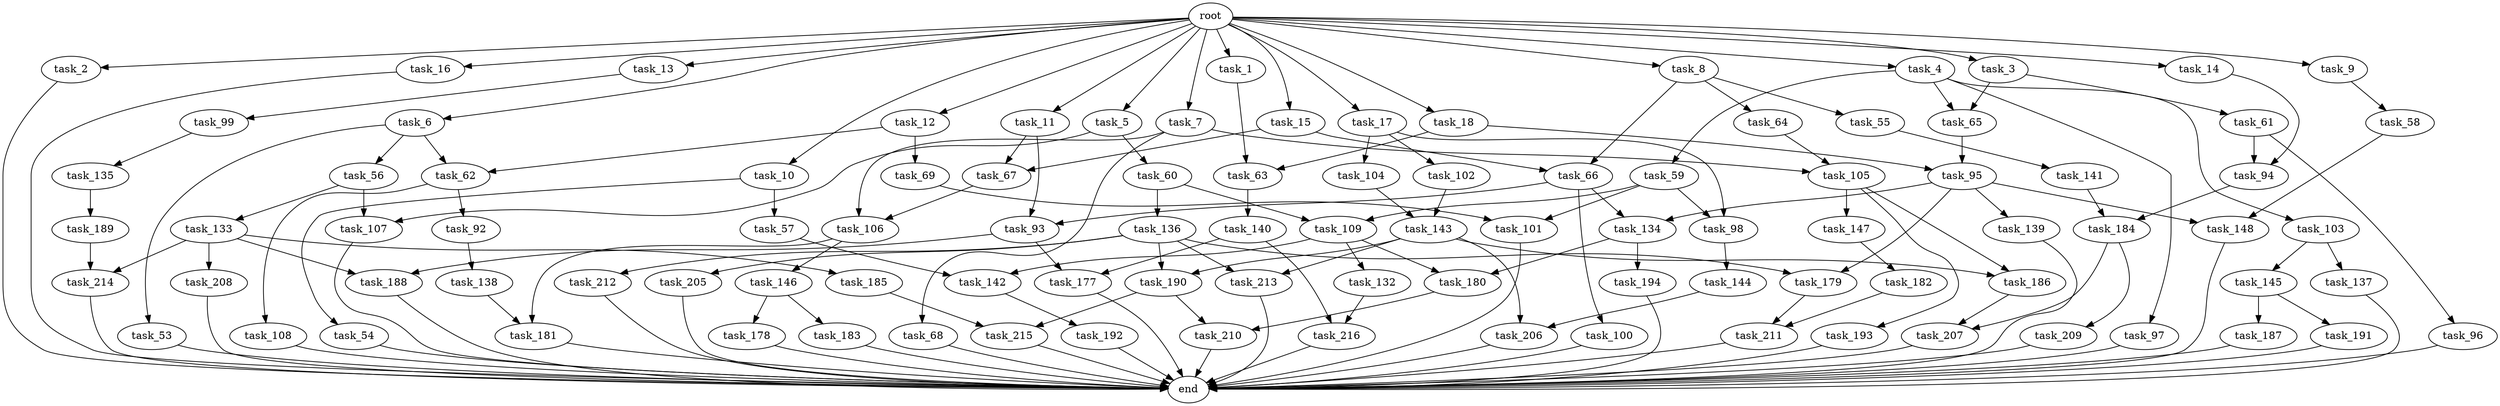 digraph G {
  root [size="0.000000"];
  task_1 [size="1.024000"];
  task_2 [size="1.024000"];
  task_3 [size="1.024000"];
  task_4 [size="1.024000"];
  task_5 [size="1.024000"];
  task_6 [size="1.024000"];
  task_7 [size="1.024000"];
  task_8 [size="1.024000"];
  task_9 [size="1.024000"];
  task_10 [size="1.024000"];
  task_11 [size="1.024000"];
  task_12 [size="1.024000"];
  task_13 [size="1.024000"];
  task_14 [size="1.024000"];
  task_15 [size="1.024000"];
  task_16 [size="1.024000"];
  task_17 [size="1.024000"];
  task_18 [size="1.024000"];
  task_53 [size="420906795.008000"];
  task_54 [size="309237645.312000"];
  task_55 [size="549755813.888000"];
  task_56 [size="420906795.008000"];
  task_57 [size="309237645.312000"];
  task_58 [size="695784701.952000"];
  task_59 [size="420906795.008000"];
  task_60 [size="34359738.368000"];
  task_61 [size="137438953.472000"];
  task_62 [size="455266533.376000"];
  task_63 [size="635655159.808000"];
  task_64 [size="549755813.888000"];
  task_65 [size="558345748.480000"];
  task_66 [size="858993459.200000"];
  task_67 [size="446676598.784000"];
  task_68 [size="858993459.200000"];
  task_69 [size="34359738.368000"];
  task_92 [size="549755813.888000"];
  task_93 [size="352187318.272000"];
  task_94 [size="455266533.376000"];
  task_95 [size="292057776.128000"];
  task_96 [size="34359738.368000"];
  task_97 [size="420906795.008000"];
  task_98 [size="1554778161.152000"];
  task_99 [size="214748364.800000"];
  task_100 [size="214748364.800000"];
  task_101 [size="893353197.568000"];
  task_102 [size="695784701.952000"];
  task_103 [size="420906795.008000"];
  task_104 [size="695784701.952000"];
  task_105 [size="893353197.568000"];
  task_106 [size="1279900254.208000"];
  task_107 [size="893353197.568000"];
  task_108 [size="549755813.888000"];
  task_109 [size="996432412.672000"];
  task_132 [size="858993459.200000"];
  task_133 [size="858993459.200000"];
  task_134 [size="1073741824.000000"];
  task_135 [size="858993459.200000"];
  task_136 [size="137438953.472000"];
  task_137 [size="695784701.952000"];
  task_138 [size="858993459.200000"];
  task_139 [size="858993459.200000"];
  task_140 [size="309237645.312000"];
  task_141 [size="420906795.008000"];
  task_142 [size="936302870.528000"];
  task_143 [size="1717986918.400000"];
  task_144 [size="309237645.312000"];
  task_145 [size="695784701.952000"];
  task_146 [size="695784701.952000"];
  task_147 [size="309237645.312000"];
  task_148 [size="1073741824.000000"];
  task_177 [size="1168231104.512000"];
  task_178 [size="549755813.888000"];
  task_179 [size="1408749273.088000"];
  task_180 [size="1717986918.400000"];
  task_181 [size="730144440.320000"];
  task_182 [size="858993459.200000"];
  task_183 [size="549755813.888000"];
  task_184 [size="773094113.280000"];
  task_185 [size="695784701.952000"];
  task_186 [size="858993459.200000"];
  task_187 [size="695784701.952000"];
  task_188 [size="1554778161.152000"];
  task_189 [size="420906795.008000"];
  task_190 [size="1099511627.776000"];
  task_191 [size="695784701.952000"];
  task_192 [size="420906795.008000"];
  task_193 [size="309237645.312000"];
  task_194 [size="858993459.200000"];
  task_205 [size="549755813.888000"];
  task_206 [size="970662608.896000"];
  task_207 [size="687194767.360000"];
  task_208 [size="695784701.952000"];
  task_209 [size="549755813.888000"];
  task_210 [size="936302870.528000"];
  task_211 [size="910533066.752000"];
  task_212 [size="549755813.888000"];
  task_213 [size="1099511627.776000"];
  task_214 [size="1116691496.960000"];
  task_215 [size="936302870.528000"];
  task_216 [size="1168231104.512000"];
  end [size="0.000000"];

  root -> task_1 [size="1.000000"];
  root -> task_2 [size="1.000000"];
  root -> task_3 [size="1.000000"];
  root -> task_4 [size="1.000000"];
  root -> task_5 [size="1.000000"];
  root -> task_6 [size="1.000000"];
  root -> task_7 [size="1.000000"];
  root -> task_8 [size="1.000000"];
  root -> task_9 [size="1.000000"];
  root -> task_10 [size="1.000000"];
  root -> task_11 [size="1.000000"];
  root -> task_12 [size="1.000000"];
  root -> task_13 [size="1.000000"];
  root -> task_14 [size="1.000000"];
  root -> task_15 [size="1.000000"];
  root -> task_16 [size="1.000000"];
  root -> task_17 [size="1.000000"];
  root -> task_18 [size="1.000000"];
  task_1 -> task_63 [size="411041792.000000"];
  task_2 -> end [size="1.000000"];
  task_3 -> task_61 [size="134217728.000000"];
  task_3 -> task_65 [size="134217728.000000"];
  task_4 -> task_59 [size="411041792.000000"];
  task_4 -> task_65 [size="411041792.000000"];
  task_4 -> task_97 [size="411041792.000000"];
  task_4 -> task_103 [size="411041792.000000"];
  task_5 -> task_60 [size="33554432.000000"];
  task_5 -> task_107 [size="33554432.000000"];
  task_6 -> task_53 [size="411041792.000000"];
  task_6 -> task_56 [size="411041792.000000"];
  task_6 -> task_62 [size="411041792.000000"];
  task_7 -> task_68 [size="838860800.000000"];
  task_7 -> task_105 [size="838860800.000000"];
  task_7 -> task_106 [size="838860800.000000"];
  task_8 -> task_55 [size="536870912.000000"];
  task_8 -> task_64 [size="536870912.000000"];
  task_8 -> task_66 [size="536870912.000000"];
  task_9 -> task_58 [size="679477248.000000"];
  task_10 -> task_54 [size="301989888.000000"];
  task_10 -> task_57 [size="301989888.000000"];
  task_11 -> task_67 [size="134217728.000000"];
  task_11 -> task_93 [size="134217728.000000"];
  task_12 -> task_62 [size="33554432.000000"];
  task_12 -> task_69 [size="33554432.000000"];
  task_13 -> task_99 [size="209715200.000000"];
  task_14 -> task_94 [size="411041792.000000"];
  task_15 -> task_66 [size="301989888.000000"];
  task_15 -> task_67 [size="301989888.000000"];
  task_16 -> end [size="1.000000"];
  task_17 -> task_98 [size="679477248.000000"];
  task_17 -> task_102 [size="679477248.000000"];
  task_17 -> task_104 [size="679477248.000000"];
  task_18 -> task_63 [size="209715200.000000"];
  task_18 -> task_95 [size="209715200.000000"];
  task_53 -> end [size="1.000000"];
  task_54 -> end [size="1.000000"];
  task_55 -> task_141 [size="411041792.000000"];
  task_56 -> task_107 [size="838860800.000000"];
  task_56 -> task_133 [size="838860800.000000"];
  task_57 -> task_142 [size="75497472.000000"];
  task_58 -> task_148 [size="209715200.000000"];
  task_59 -> task_98 [size="838860800.000000"];
  task_59 -> task_101 [size="838860800.000000"];
  task_59 -> task_109 [size="838860800.000000"];
  task_60 -> task_109 [size="134217728.000000"];
  task_60 -> task_136 [size="134217728.000000"];
  task_61 -> task_94 [size="33554432.000000"];
  task_61 -> task_96 [size="33554432.000000"];
  task_62 -> task_92 [size="536870912.000000"];
  task_62 -> task_108 [size="536870912.000000"];
  task_63 -> task_140 [size="301989888.000000"];
  task_64 -> task_105 [size="33554432.000000"];
  task_65 -> task_95 [size="75497472.000000"];
  task_66 -> task_93 [size="209715200.000000"];
  task_66 -> task_100 [size="209715200.000000"];
  task_66 -> task_134 [size="209715200.000000"];
  task_67 -> task_106 [size="411041792.000000"];
  task_68 -> end [size="1.000000"];
  task_69 -> task_101 [size="33554432.000000"];
  task_92 -> task_138 [size="838860800.000000"];
  task_93 -> task_177 [size="838860800.000000"];
  task_93 -> task_188 [size="838860800.000000"];
  task_94 -> task_184 [size="75497472.000000"];
  task_95 -> task_134 [size="838860800.000000"];
  task_95 -> task_139 [size="838860800.000000"];
  task_95 -> task_148 [size="838860800.000000"];
  task_95 -> task_179 [size="838860800.000000"];
  task_96 -> end [size="1.000000"];
  task_97 -> end [size="1.000000"];
  task_98 -> task_144 [size="301989888.000000"];
  task_99 -> task_135 [size="838860800.000000"];
  task_100 -> end [size="1.000000"];
  task_101 -> end [size="1.000000"];
  task_102 -> task_143 [size="838860800.000000"];
  task_103 -> task_137 [size="679477248.000000"];
  task_103 -> task_145 [size="679477248.000000"];
  task_104 -> task_143 [size="838860800.000000"];
  task_105 -> task_147 [size="301989888.000000"];
  task_105 -> task_186 [size="301989888.000000"];
  task_105 -> task_193 [size="301989888.000000"];
  task_106 -> task_146 [size="679477248.000000"];
  task_106 -> task_181 [size="679477248.000000"];
  task_107 -> end [size="1.000000"];
  task_108 -> end [size="1.000000"];
  task_109 -> task_132 [size="838860800.000000"];
  task_109 -> task_142 [size="838860800.000000"];
  task_109 -> task_180 [size="838860800.000000"];
  task_132 -> task_216 [size="838860800.000000"];
  task_133 -> task_185 [size="679477248.000000"];
  task_133 -> task_188 [size="679477248.000000"];
  task_133 -> task_208 [size="679477248.000000"];
  task_133 -> task_214 [size="679477248.000000"];
  task_134 -> task_180 [size="838860800.000000"];
  task_134 -> task_194 [size="838860800.000000"];
  task_135 -> task_189 [size="411041792.000000"];
  task_136 -> task_179 [size="536870912.000000"];
  task_136 -> task_190 [size="536870912.000000"];
  task_136 -> task_205 [size="536870912.000000"];
  task_136 -> task_212 [size="536870912.000000"];
  task_136 -> task_213 [size="536870912.000000"];
  task_137 -> end [size="1.000000"];
  task_138 -> task_181 [size="33554432.000000"];
  task_139 -> end [size="1.000000"];
  task_140 -> task_177 [size="301989888.000000"];
  task_140 -> task_216 [size="301989888.000000"];
  task_141 -> task_184 [size="679477248.000000"];
  task_142 -> task_192 [size="411041792.000000"];
  task_143 -> task_186 [size="536870912.000000"];
  task_143 -> task_190 [size="536870912.000000"];
  task_143 -> task_206 [size="536870912.000000"];
  task_143 -> task_213 [size="536870912.000000"];
  task_144 -> task_206 [size="411041792.000000"];
  task_145 -> task_187 [size="679477248.000000"];
  task_145 -> task_191 [size="679477248.000000"];
  task_146 -> task_178 [size="536870912.000000"];
  task_146 -> task_183 [size="536870912.000000"];
  task_147 -> task_182 [size="838860800.000000"];
  task_148 -> end [size="1.000000"];
  task_177 -> end [size="1.000000"];
  task_178 -> end [size="1.000000"];
  task_179 -> task_211 [size="679477248.000000"];
  task_180 -> task_210 [size="75497472.000000"];
  task_181 -> end [size="1.000000"];
  task_182 -> task_211 [size="209715200.000000"];
  task_183 -> end [size="1.000000"];
  task_184 -> task_207 [size="536870912.000000"];
  task_184 -> task_209 [size="536870912.000000"];
  task_185 -> task_215 [size="75497472.000000"];
  task_186 -> task_207 [size="134217728.000000"];
  task_187 -> end [size="1.000000"];
  task_188 -> end [size="1.000000"];
  task_189 -> task_214 [size="411041792.000000"];
  task_190 -> task_210 [size="838860800.000000"];
  task_190 -> task_215 [size="838860800.000000"];
  task_191 -> end [size="1.000000"];
  task_192 -> end [size="1.000000"];
  task_193 -> end [size="1.000000"];
  task_194 -> end [size="1.000000"];
  task_205 -> end [size="1.000000"];
  task_206 -> end [size="1.000000"];
  task_207 -> end [size="1.000000"];
  task_208 -> end [size="1.000000"];
  task_209 -> end [size="1.000000"];
  task_210 -> end [size="1.000000"];
  task_211 -> end [size="1.000000"];
  task_212 -> end [size="1.000000"];
  task_213 -> end [size="1.000000"];
  task_214 -> end [size="1.000000"];
  task_215 -> end [size="1.000000"];
  task_216 -> end [size="1.000000"];
}
